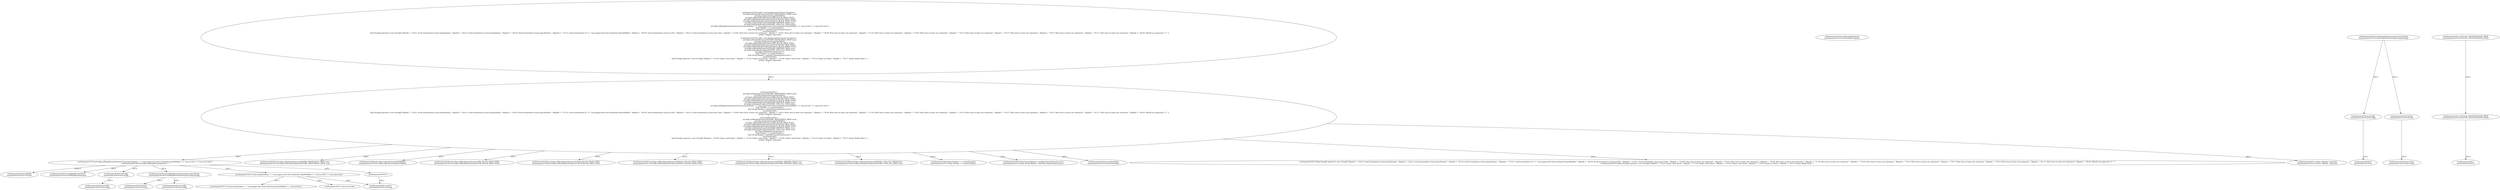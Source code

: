 digraph "Pattern" {
0 [label="testSemantic#?#10:UPDATE
testSemantic2#?#10:UPDATE" shape=ellipse]
1 [label="testSemantic#?#10:mConfig.setIllegalInstantiations(((\"java.lang.Boolean,\" + \"com.puppycrawl.tools.checkstyle.InputModifier,\") + \"java.io.File,\") + \"java.awt.Color\")
testSemantic2#?#10:mConfig.setIllegalInstantiations(\"\")" shape=ellipse]
2 [label="testSemantic#?#2:\{
    mConfig.setBooleanProperty(IGNORE_WHITESPACE_PROP, true);
    mConfig.setJavadocScope(NOTHING);
    mConfig.setBlockOptionProperty(TRY_BLOCK_PROP, STMT);
    mConfig.setBlockOptionProperty(CATCH_BLOCK_PROP, STMT);
    mConfig.setBlockOptionProperty(FINALLY_BLOCK_PROP, STMT);
    mConfig.setBooleanProperty(IGNORE_IMPORTS_PROP, true);
    mConfig.setBooleanProperty(IGNORE_LONG_ELL_PROP, false);
    mConfig.setIllegalInstantiations(((\"java.lang.Boolean,\" + \"com.puppycrawl.tools.checkstyle.InputModifier,\") + \"java.io.File,\") + \"java.awt.Color\");
    final Checker c = createChecker();
    final String filepath = getPath(\"InputSemantic.java\");
    assertNotNull(c);
    final String[] expected = new String[]\{ filepath + \":19:21: Avoid instantiation of java.lang.Boolean.\", filepath + \":24:21: Avoid instantiation of java.lang.Boolean.\", filepath + \":30:16: Avoid instantiation of java.lang.Boolean.\", (filepath + \":37:21: Avoid instantiation of \") + \"com.puppycrawl.tools.checkstyle.InputModifier.\", filepath + \":40:18: Avoid instantiation of java.io.File.\", filepath + \":43:21: Avoid instantiation of java.awt.Color.\", filepath + \":51:65: Must have at least one statement.\", filepath + \":53:41: Must have at least one statement.\", filepath + \":70:38: Must have at least one statement.\", filepath + \":71:52: Must have at least one statement.\", filepath + \":72:45: Must have at least one statement.\", filepath + \":74:13: Must have at least one statement.\", filepath + \":76:17: Must have at least one statement.\", filepath + \":78:13: Must have at least one statement.\", filepath + \":81:17: Must have at least one statement.\", filepath + \":93:43: Should use uppercase 'L'.\" \};
    verify(c, filepath, expected);
\}
testSemantic2#?#2:\{
    mConfig.setBooleanProperty(IGNORE_WHITESPACE_PROP, true);
    mConfig.setJavadocScope(NOTHING);
    mConfig.setBlockOptionProperty(TRY_BLOCK_PROP, TEXT);
    mConfig.setBlockOptionProperty(CATCH_BLOCK_PROP, TEXT);
    mConfig.setBlockOptionProperty(FINALLY_BLOCK_PROP, TEXT);
    mConfig.setBooleanProperty(IGNORE_IMPORTS_PROP, true);
    mConfig.setBooleanProperty(IGNORE_LONG_ELL_PROP, true);
    mConfig.setIllegalInstantiations(\"\");
    final Checker c = createChecker();
    final String filepath = getPath(\"InputSemantic.java\");
    assertNotNull(c);
    final String[] expected = new String[]\{ filepath + \":51:65: Empty catch block.\", filepath + \":71:52: Empty catch block.\", filepath + \":72:45: Empty catch block.\", filepath + \":74:13: Empty try block.\", filepath + \":76:17: Empty finally block.\" \};
    verify(c, filepath, expected);
\}" shape=ellipse]
3 [label="testSemantic#?#2:public void testSemantic() throws Exception \{
    mConfig.setBooleanProperty(IGNORE_WHITESPACE_PROP, true);
    mConfig.setJavadocScope(NOTHING);
    mConfig.setBlockOptionProperty(TRY_BLOCK_PROP, STMT);
    mConfig.setBlockOptionProperty(CATCH_BLOCK_PROP, STMT);
    mConfig.setBlockOptionProperty(FINALLY_BLOCK_PROP, STMT);
    mConfig.setBooleanProperty(IGNORE_IMPORTS_PROP, true);
    mConfig.setBooleanProperty(IGNORE_LONG_ELL_PROP, false);
    mConfig.setIllegalInstantiations(((\"java.lang.Boolean,\" + \"com.puppycrawl.tools.checkstyle.InputModifier,\") + \"java.io.File,\") + \"java.awt.Color\");
    final Checker c = createChecker();
    final String filepath = getPath(\"InputSemantic.java\");
    assertNotNull(c);
    final String[] expected = new String[]\{ filepath + \":19:21: Avoid instantiation of java.lang.Boolean.\", filepath + \":24:21: Avoid instantiation of java.lang.Boolean.\", filepath + \":30:16: Avoid instantiation of java.lang.Boolean.\", (filepath + \":37:21: Avoid instantiation of \") + \"com.puppycrawl.tools.checkstyle.InputModifier.\", filepath + \":40:18: Avoid instantiation of java.io.File.\", filepath + \":43:21: Avoid instantiation of java.awt.Color.\", filepath + \":51:65: Must have at least one statement.\", filepath + \":53:41: Must have at least one statement.\", filepath + \":70:38: Must have at least one statement.\", filepath + \":71:52: Must have at least one statement.\", filepath + \":72:45: Must have at least one statement.\", filepath + \":74:13: Must have at least one statement.\", filepath + \":76:17: Must have at least one statement.\", filepath + \":78:13: Must have at least one statement.\", filepath + \":81:17: Must have at least one statement.\", filepath + \":93:43: Should use uppercase 'L'.\" \};
    verify(c, filepath, expected);
\}
testSemantic2#?#2:public void testSemantic2() throws Exception \{
    mConfig.setBooleanProperty(IGNORE_WHITESPACE_PROP, true);
    mConfig.setJavadocScope(NOTHING);
    mConfig.setBlockOptionProperty(TRY_BLOCK_PROP, TEXT);
    mConfig.setBlockOptionProperty(CATCH_BLOCK_PROP, TEXT);
    mConfig.setBlockOptionProperty(FINALLY_BLOCK_PROP, TEXT);
    mConfig.setBooleanProperty(IGNORE_IMPORTS_PROP, true);
    mConfig.setBooleanProperty(IGNORE_LONG_ELL_PROP, true);
    mConfig.setIllegalInstantiations(\"\");
    final Checker c = createChecker();
    final String filepath = getPath(\"InputSemantic.java\");
    assertNotNull(c);
    final String[] expected = new String[]\{ filepath + \":51:65: Empty catch block.\", filepath + \":71:52: Empty catch block.\", filepath + \":72:45: Empty catch block.\", filepath + \":74:13: Empty try block.\", filepath + \":76:17: Empty finally block.\" \};
    verify(c, filepath, expected);
\}" shape=ellipse]
4 [label="testSemantic#?#3:mConfig.setBooleanProperty(IGNORE_WHITESPACE_PROP, true)
testSemantic2#?#3:mConfig.setBooleanProperty(IGNORE_WHITESPACE_PROP, true)" shape=ellipse]
5 [label="testSemantic#?#4:mConfig.setJavadocScope(NOTHING)
testSemantic2#?#4:mConfig.setJavadocScope(NOTHING)" shape=ellipse]
6 [label="testSemantic#?#5:mConfig.setBlockOptionProperty(TRY_BLOCK_PROP, STMT)
testSemantic2#?#5:mConfig.setBlockOptionProperty(TRY_BLOCK_PROP, TEXT)" shape=ellipse]
7 [label="testSemantic#?#6:mConfig.setBlockOptionProperty(CATCH_BLOCK_PROP, STMT)
testSemantic2#?#6:mConfig.setBlockOptionProperty(CATCH_BLOCK_PROP, TEXT)" shape=ellipse]
8 [label="testSemantic#?#7:mConfig.setBlockOptionProperty(FINALLY_BLOCK_PROP, STMT)
testSemantic2#?#7:mConfig.setBlockOptionProperty(FINALLY_BLOCK_PROP, TEXT)" shape=ellipse]
9 [label="testSemantic#?#8:mConfig.setBooleanProperty(IGNORE_IMPORTS_PROP, true)
testSemantic2#?#8:mConfig.setBooleanProperty(IGNORE_IMPORTS_PROP, true)" shape=ellipse]
10 [label="testSemantic#?#9:mConfig.setBooleanProperty(IGNORE_LONG_ELL_PROP, false)
testSemantic2#?#9:mConfig.setBooleanProperty(IGNORE_LONG_ELL_PROP, true)" shape=ellipse]
11 [label="testSemantic#?#14:final Checker c = createChecker()
testSemantic2#?#11:final Checker c = createChecker()" shape=ellipse]
12 [label="testSemantic#?#15:final String filepath = getPath(\"InputSemantic.java\")
testSemantic2#?#12:final String filepath = getPath(\"InputSemantic.java\")" shape=ellipse]
13 [label="testSemantic#?#16:assertNotNull(c)
testSemantic2#?#13:assertNotNull(c)" shape=ellipse]
14 [label="testSemantic#?#17:final String[] expected = new String[]\{ filepath + \":19:21: Avoid instantiation of java.lang.Boolean.\", filepath + \":24:21: Avoid instantiation of java.lang.Boolean.\", filepath + \":30:16: Avoid instantiation of java.lang.Boolean.\", (filepath + \":37:21: Avoid instantiation of \") + \"com.puppycrawl.tools.checkstyle.InputModifier.\", filepath + \":40:18: Avoid instantiation of java.io.File.\", filepath + \":43:21: Avoid instantiation of java.awt.Color.\", filepath + \":51:65: Must have at least one statement.\", filepath + \":53:41: Must have at least one statement.\", filepath + \":70:38: Must have at least one statement.\", filepath + \":71:52: Must have at least one statement.\", filepath + \":72:45: Must have at least one statement.\", filepath + \":74:13: Must have at least one statement.\", filepath + \":76:17: Must have at least one statement.\", filepath + \":78:13: Must have at least one statement.\", filepath + \":81:17: Must have at least one statement.\", filepath + \":93:43: Should use uppercase 'L'.\" \}
testSemantic2#?#14:final String[] expected = new String[]\{ filepath + \":51:65: Empty catch block.\", filepath + \":71:52: Empty catch block.\", filepath + \":72:45: Empty catch block.\", filepath + \":74:13: Empty try block.\", filepath + \":76:17: Empty finally block.\" \}" shape=ellipse]
15 [label="testSemantic#?#37:verify(c, filepath, expected)
testSemantic2#?#22:verify(c, filepath, expected)" shape=ellipse]
16 [label="testSemantic#?#10:setIllegalInstantiations
testSemantic2#?#10:setIllegalInstantiations" shape=ellipse]
17 [label="testSemantic#?#10:mConfig
testSemantic2#?#10:mConfig" shape=ellipse]
18 [label="testSemantic#?#10:mConfig
testSemantic2#?#10:mConfig" shape=ellipse]
19 [label="testSemantic#?#10:setIllegalInstantiations(java.lang.String)
testSemantic2#?#10:setIllegalInstantiations(java.lang.String)" shape=ellipse]
20 [label="testSemantic#?#10:mConfig
testSemantic2#?#10:mConfig" shape=ellipse]
21 [label="testSemantic#?#10:String
testSemantic2#?#10:String" shape=ellipse]
22 [label="testSemantic#?#11:((\"java.lang.Boolean,\" + \"com.puppycrawl.tools.checkstyle.InputModifier,\") + \"java.io.File,\") + \"java.awt.Color\"" shape=ellipse]
23 [label="testSemantic#?#11:String
testSemantic2#?#10:String" shape=ellipse]
24 [label="testSemantic#?#11:((\"java.lang.Boolean,\" + \"com.puppycrawl.tools.checkstyle.InputModifier,\") + \"java.io.File,\")" shape=ellipse]
25 [label="testSemantic#?#13:\"java.awt.Color\"" shape=ellipse]
26 [label="testSemantic#?#10:setStringSetProperty
testSemantic2#?#10:setStringSetProperty" shape=ellipse]
27 [label="testSemantic#?#10:setStringSetProperty(java.lang.String)
testSemantic2#?#10:setStringSetProperty(java.lang.String)" shape=ellipse]
28 [label="testSemantic#?#10:mConfig
testSemantic2#?#10:mConfig" shape=ellipse]
29 [label="testSemantic#?#10:
testSemantic2#?#10:" shape=ellipse]
30 [label="testSemantic#?#10:String
testSemantic2#?#10:String" shape=ellipse]
31 [label="testSemantic#?#10:java.lang
testSemantic2#?#10:java.lang" shape=ellipse]
32 [label="testSemantic#?#11:ILLEGAL_INSTANTIATIONS_PROP
testSemantic2#?#10:ILLEGAL_INSTANTIATIONS_PROP" shape=ellipse]
33 [label="testSemantic#?#11:ILLEGAL_INSTANTIATIONS_PROP
testSemantic2#?#10:ILLEGAL_INSTANTIATIONS_PROP" shape=ellipse]
34 [label="testSemantic#?#11:
testSemantic2#?#10:" shape=ellipse]
35 [label="testSemantic2#?#10:\"\"" shape=ellipse]
1 -> 0 [label="Action:2"];
1 -> 16 [label="AST:2"];
1 -> 17 [label="AST:2"];
1 -> 19 [label="AST:2"];
1 -> 22 [label="AST:1"];
1 -> 35 [label="AST:1"];
2 -> 1 [label="AST:2"];
2 -> 4 [label="AST:2"];
2 -> 5 [label="AST:2"];
2 -> 6 [label="AST:2"];
2 -> 7 [label="AST:2"];
2 -> 8 [label="AST:2"];
2 -> 9 [label="AST:2"];
2 -> 10 [label="AST:2"];
2 -> 11 [label="AST:2"];
2 -> 12 [label="AST:2"];
2 -> 13 [label="AST:2"];
2 -> 14 [label="AST:2"];
2 -> 15 [label="AST:2"];
3 -> 2 [label="AST:2"];
17 -> 18 [label="AST:2"];
19 -> 20 [label="AST:2"];
19 -> 21 [label="AST:2"];
22 -> 23 [label="AST:1"];
22 -> 24 [label="AST:1"];
22 -> 25 [label="AST:1"];
27 -> 28 [label="AST:2"];
27 -> 30 [label="AST:2"];
28 -> 29 [label="AST:2"];
30 -> 31 [label="AST:2"];
32 -> 33 [label="AST:2"];
33 -> 34 [label="AST:2"];
35 -> 23 [label="AST:1"];
}